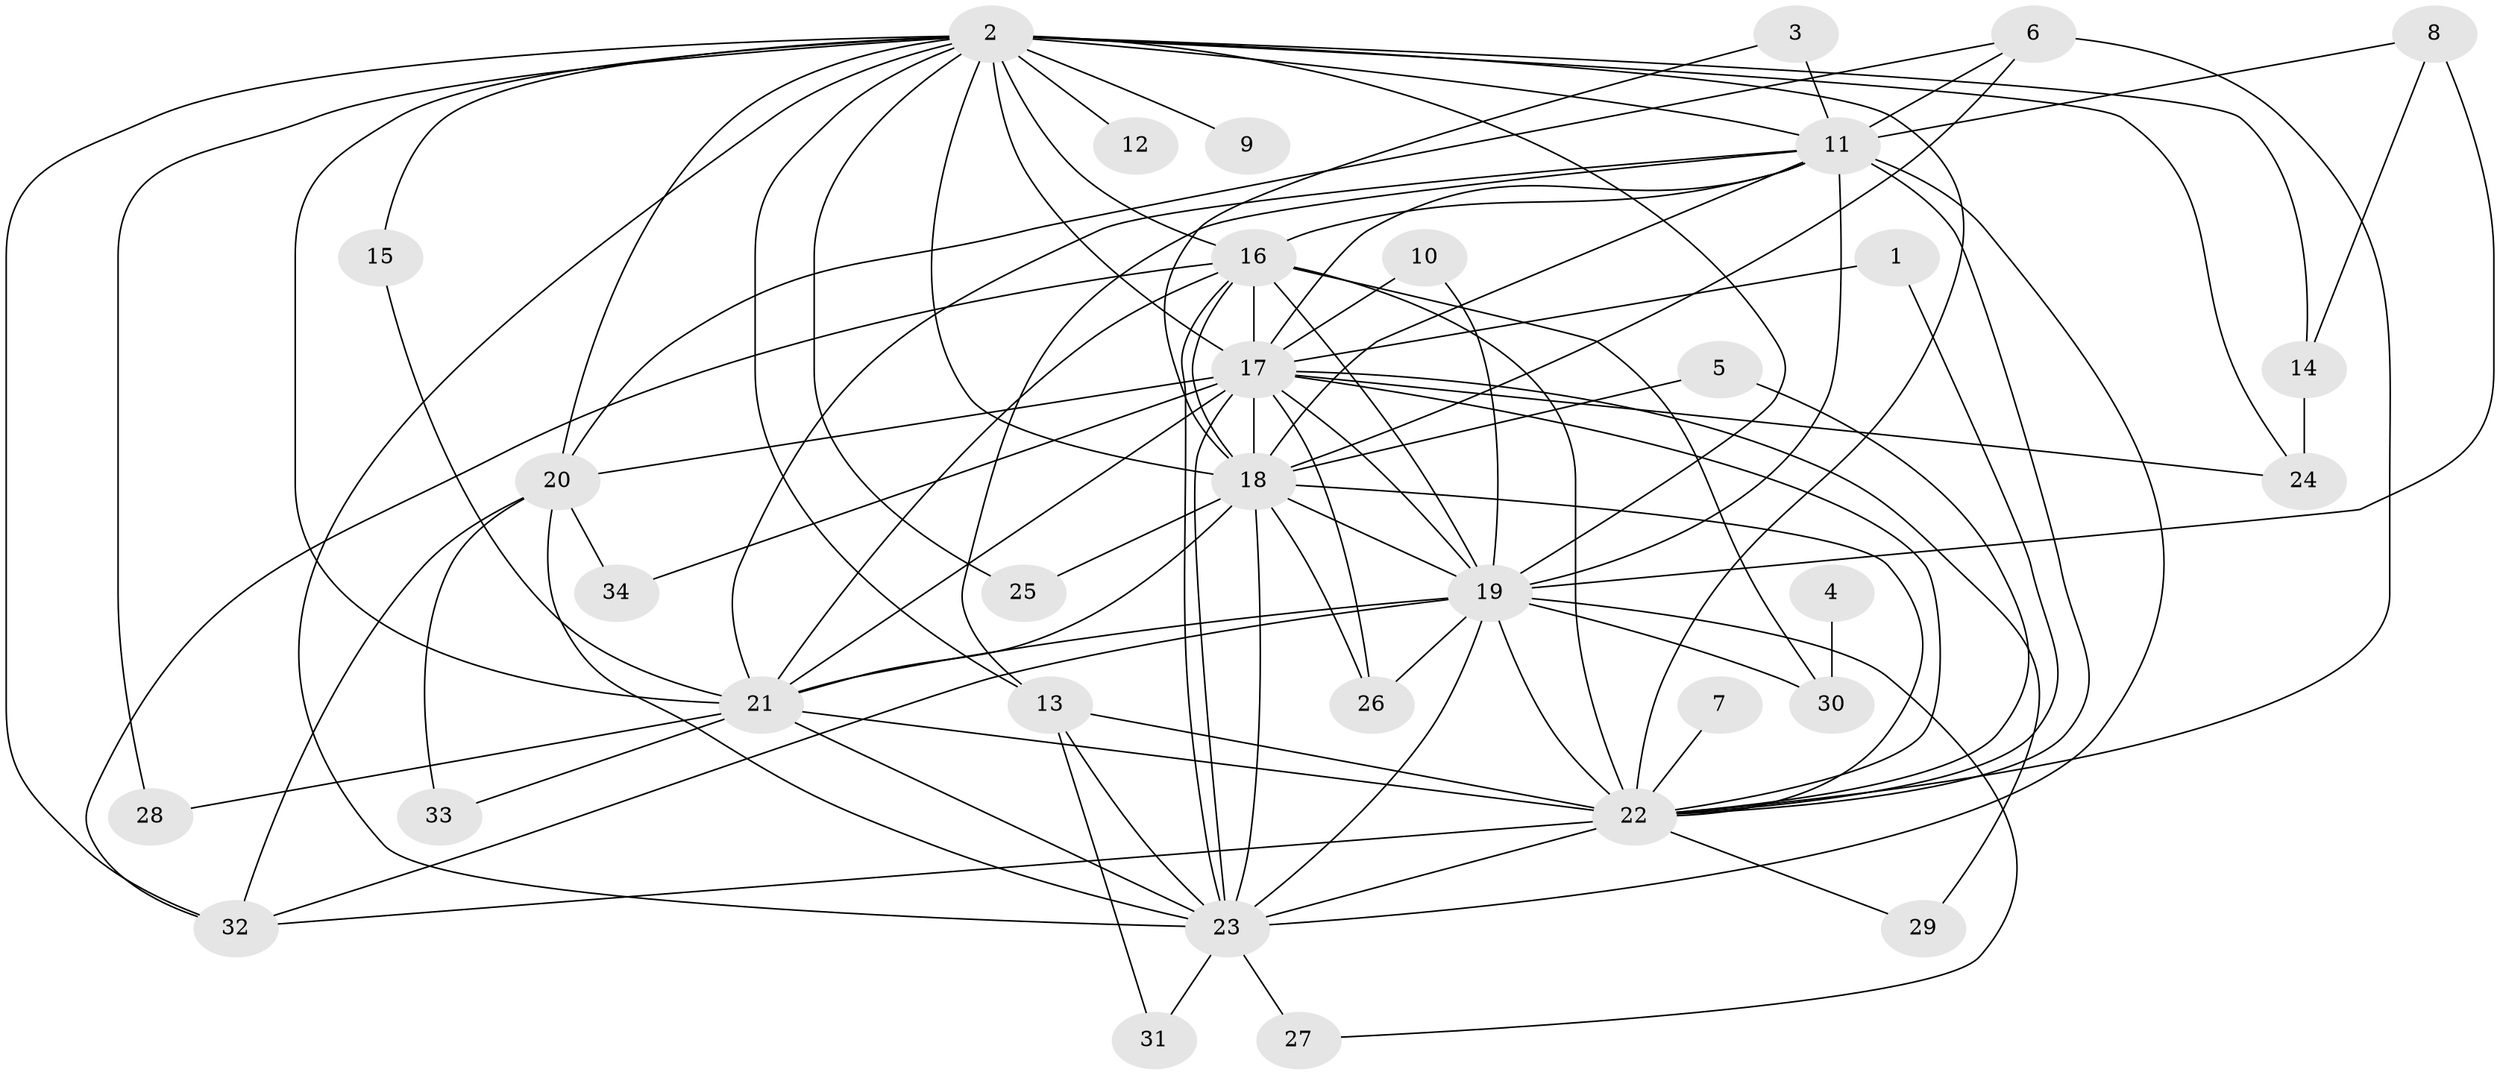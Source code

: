 // original degree distribution, {25: 0.014925373134328358, 15: 0.029850746268656716, 12: 0.014925373134328358, 19: 0.014925373134328358, 18: 0.014925373134328358, 13: 0.014925373134328358, 16: 0.014925373134328358, 14: 0.014925373134328358, 20: 0.014925373134328358, 2: 0.5522388059701493, 3: 0.13432835820895522, 5: 0.05970149253731343, 4: 0.08955223880597014, 6: 0.014925373134328358}
// Generated by graph-tools (version 1.1) at 2025/25/03/09/25 03:25:40]
// undirected, 34 vertices, 92 edges
graph export_dot {
graph [start="1"]
  node [color=gray90,style=filled];
  1;
  2;
  3;
  4;
  5;
  6;
  7;
  8;
  9;
  10;
  11;
  12;
  13;
  14;
  15;
  16;
  17;
  18;
  19;
  20;
  21;
  22;
  23;
  24;
  25;
  26;
  27;
  28;
  29;
  30;
  31;
  32;
  33;
  34;
  1 -- 17 [weight=1.0];
  1 -- 22 [weight=1.0];
  2 -- 9 [weight=1.0];
  2 -- 11 [weight=2.0];
  2 -- 12 [weight=2.0];
  2 -- 13 [weight=1.0];
  2 -- 14 [weight=1.0];
  2 -- 15 [weight=1.0];
  2 -- 16 [weight=3.0];
  2 -- 17 [weight=3.0];
  2 -- 18 [weight=4.0];
  2 -- 19 [weight=3.0];
  2 -- 20 [weight=1.0];
  2 -- 21 [weight=3.0];
  2 -- 22 [weight=3.0];
  2 -- 23 [weight=2.0];
  2 -- 24 [weight=2.0];
  2 -- 25 [weight=1.0];
  2 -- 28 [weight=2.0];
  2 -- 32 [weight=1.0];
  3 -- 11 [weight=1.0];
  3 -- 18 [weight=1.0];
  4 -- 30 [weight=1.0];
  5 -- 18 [weight=1.0];
  5 -- 22 [weight=1.0];
  6 -- 11 [weight=1.0];
  6 -- 18 [weight=1.0];
  6 -- 20 [weight=1.0];
  6 -- 22 [weight=1.0];
  7 -- 22 [weight=1.0];
  8 -- 11 [weight=1.0];
  8 -- 14 [weight=1.0];
  8 -- 19 [weight=1.0];
  10 -- 17 [weight=1.0];
  10 -- 19 [weight=1.0];
  11 -- 13 [weight=1.0];
  11 -- 16 [weight=1.0];
  11 -- 17 [weight=1.0];
  11 -- 18 [weight=1.0];
  11 -- 19 [weight=1.0];
  11 -- 21 [weight=1.0];
  11 -- 22 [weight=1.0];
  11 -- 23 [weight=1.0];
  13 -- 22 [weight=1.0];
  13 -- 23 [weight=1.0];
  13 -- 31 [weight=1.0];
  14 -- 24 [weight=2.0];
  15 -- 21 [weight=1.0];
  16 -- 17 [weight=1.0];
  16 -- 18 [weight=1.0];
  16 -- 19 [weight=2.0];
  16 -- 21 [weight=1.0];
  16 -- 22 [weight=2.0];
  16 -- 23 [weight=1.0];
  16 -- 30 [weight=2.0];
  16 -- 32 [weight=1.0];
  17 -- 18 [weight=2.0];
  17 -- 19 [weight=1.0];
  17 -- 20 [weight=1.0];
  17 -- 21 [weight=2.0];
  17 -- 22 [weight=1.0];
  17 -- 23 [weight=2.0];
  17 -- 24 [weight=1.0];
  17 -- 26 [weight=1.0];
  17 -- 29 [weight=1.0];
  17 -- 34 [weight=1.0];
  18 -- 19 [weight=1.0];
  18 -- 21 [weight=1.0];
  18 -- 22 [weight=1.0];
  18 -- 23 [weight=2.0];
  18 -- 25 [weight=1.0];
  18 -- 26 [weight=1.0];
  19 -- 21 [weight=1.0];
  19 -- 22 [weight=1.0];
  19 -- 23 [weight=2.0];
  19 -- 26 [weight=1.0];
  19 -- 27 [weight=1.0];
  19 -- 30 [weight=1.0];
  19 -- 32 [weight=1.0];
  20 -- 23 [weight=1.0];
  20 -- 32 [weight=2.0];
  20 -- 33 [weight=1.0];
  20 -- 34 [weight=1.0];
  21 -- 22 [weight=1.0];
  21 -- 23 [weight=1.0];
  21 -- 28 [weight=1.0];
  21 -- 33 [weight=1.0];
  22 -- 23 [weight=1.0];
  22 -- 29 [weight=1.0];
  22 -- 32 [weight=2.0];
  23 -- 27 [weight=1.0];
  23 -- 31 [weight=1.0];
}
